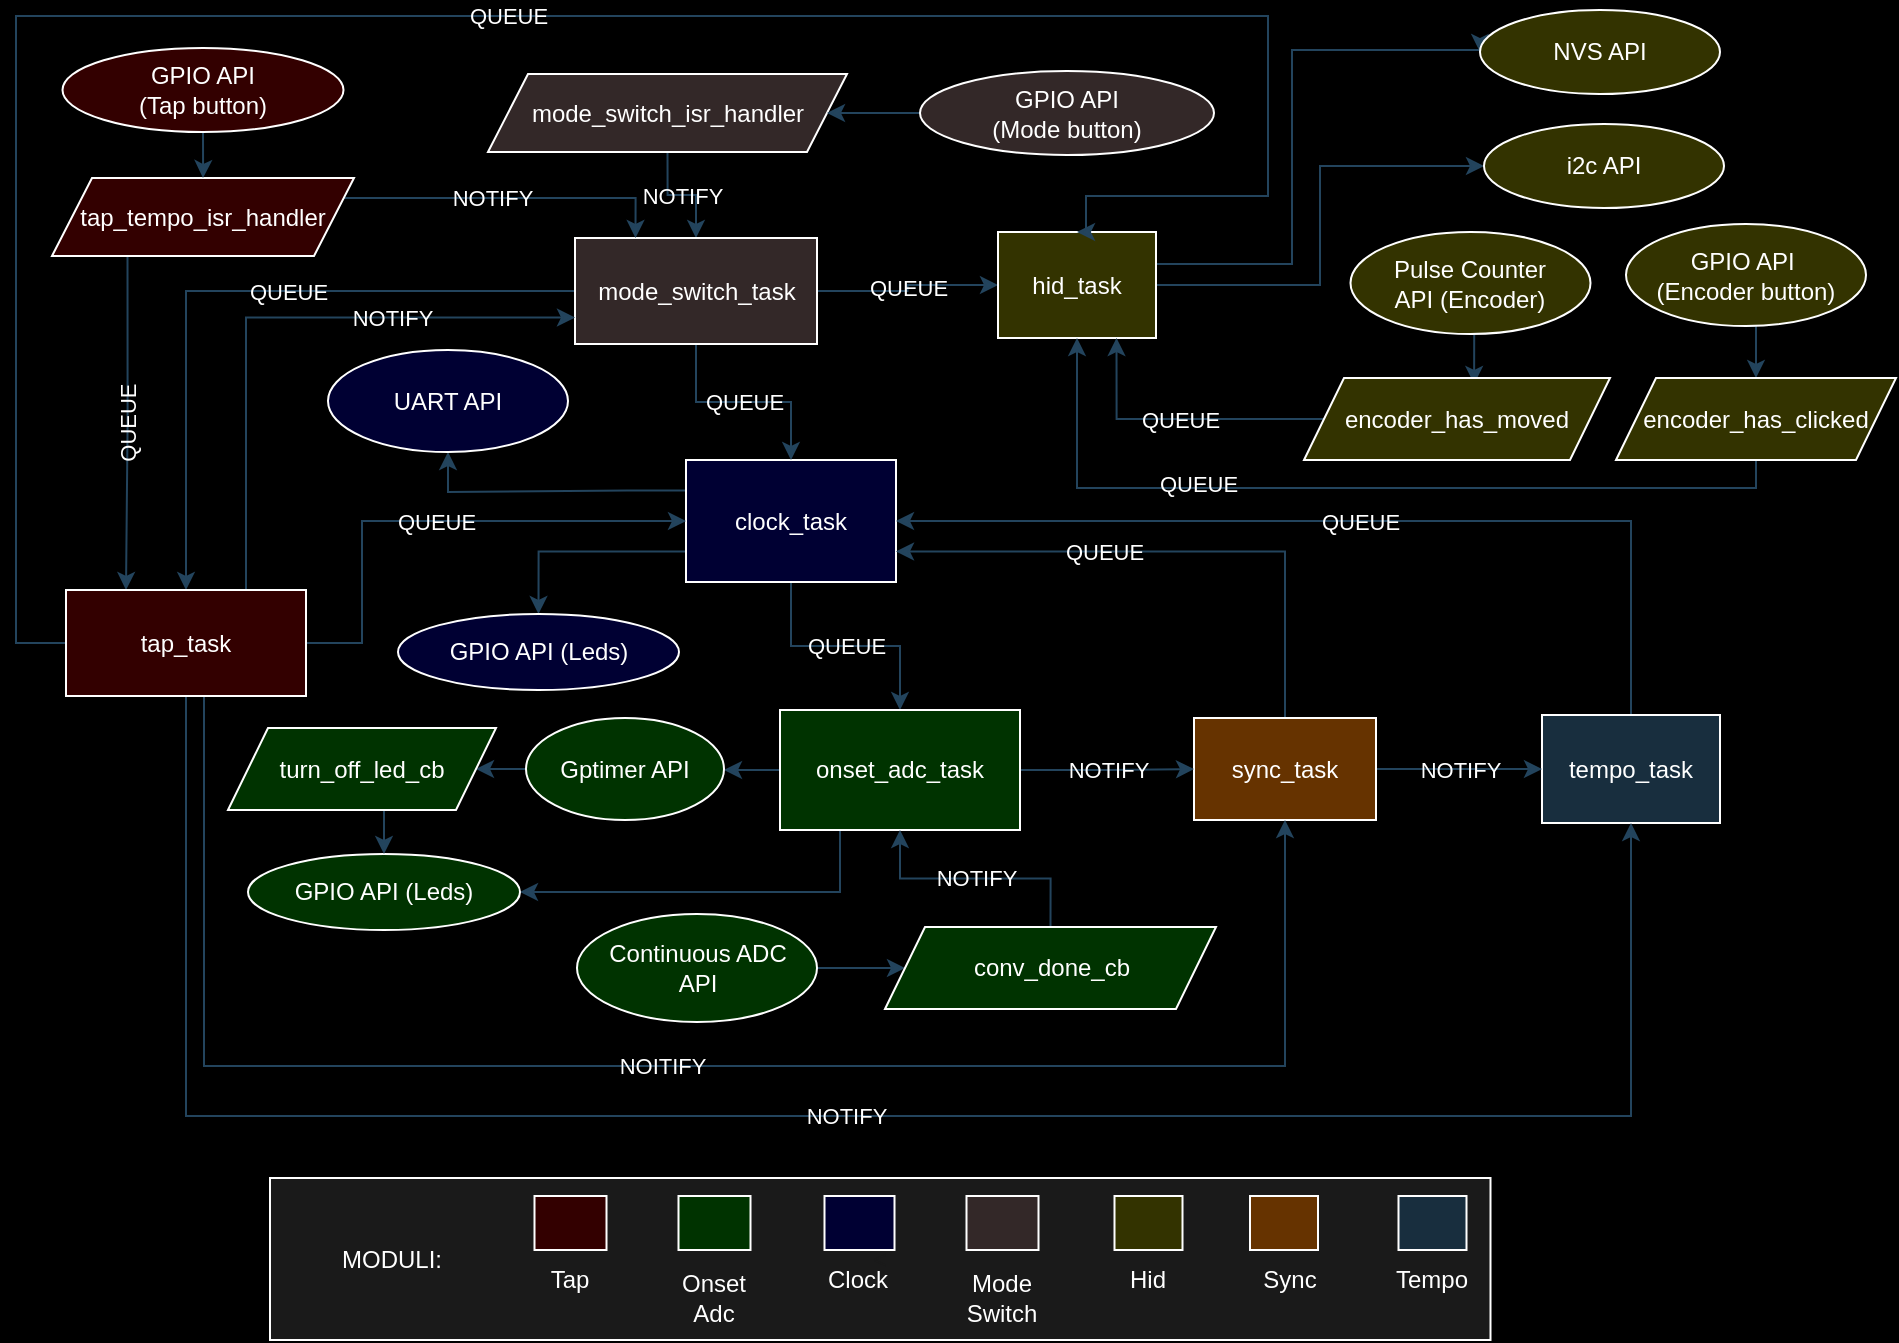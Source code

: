 <mxfile version="21.7.2" type="github">
  <diagram name="Page-1" id="CPWN5bza4g_s-4rd5Nbc">
    <mxGraphModel dx="1498" dy="1018" grid="0" gridSize="9" guides="1" tooltips="1" connect="1" arrows="1" fold="1" page="0" pageScale="1" pageWidth="850" pageHeight="1100" background="#000000" math="0" shadow="0">
      <root>
        <mxCell id="0" />
        <mxCell id="1" parent="0" />
        <mxCell id="bAQgO3kXSDWkhejjoUh2-17" value="&amp;lt;" style="rounded=0;whiteSpace=wrap;html=1;fontColor=#1A1A1A;fillColor=#1A1A1A;strokeColor=#FFFFFF;" parent="1" vertex="1">
          <mxGeometry x="44" y="509" width="610.25" height="81" as="geometry" />
        </mxCell>
        <mxCell id="1VQwGabYHdRYnuA2fcr5-16" value="QUEUE" style="edgeStyle=orthogonalEdgeStyle;rounded=0;orthogonalLoop=1;jettySize=auto;html=1;exitX=0.5;exitY=1;exitDx=0;exitDy=0;entryX=0.5;entryY=0;entryDx=0;entryDy=0;labelBackgroundColor=none;fontColor=#FFFFFF;strokeColor=#23445D;" parent="1" source="xJE35Gng4KRntIkckdr7-1" target="xJE35Gng4KRntIkckdr7-5" edge="1">
          <mxGeometry relative="1" as="geometry" />
        </mxCell>
        <mxCell id="1VQwGabYHdRYnuA2fcr5-43" style="edgeStyle=orthogonalEdgeStyle;rounded=0;orthogonalLoop=1;jettySize=auto;html=1;exitX=0;exitY=0.25;exitDx=0;exitDy=0;entryX=0.5;entryY=1;entryDx=0;entryDy=0;labelBackgroundColor=none;fontColor=#FFFFFF;strokeColor=#23445D;" parent="1" source="xJE35Gng4KRntIkckdr7-1" target="1VQwGabYHdRYnuA2fcr5-27" edge="1">
          <mxGeometry relative="1" as="geometry" />
        </mxCell>
        <mxCell id="HniZu6v92CHcr_uCVzVA-16" style="edgeStyle=orthogonalEdgeStyle;rounded=0;orthogonalLoop=1;jettySize=auto;html=1;exitX=0;exitY=0.75;exitDx=0;exitDy=0;entryX=0.5;entryY=0;entryDx=0;entryDy=0;labelBackgroundColor=none;fontColor=#FFFFFF;strokeColor=#23445D;" parent="1" source="xJE35Gng4KRntIkckdr7-1" target="1VQwGabYHdRYnuA2fcr5-17" edge="1">
          <mxGeometry relative="1" as="geometry" />
        </mxCell>
        <mxCell id="xJE35Gng4KRntIkckdr7-1" value="clock_task" style="rounded=0;whiteSpace=wrap;html=1;labelBackgroundColor=none;fontColor=#FFFFFF;fillColor=#000033;strokeColor=#FFFFFF;" parent="1" vertex="1">
          <mxGeometry x="252" y="150" width="105" height="61" as="geometry" />
        </mxCell>
        <mxCell id="xJE35Gng4KRntIkckdr7-19" value="QUEUE" style="edgeStyle=orthogonalEdgeStyle;rounded=0;orthogonalLoop=1;jettySize=auto;html=1;exitX=1;exitY=0.5;exitDx=0;exitDy=0;entryX=0;entryY=0.5;entryDx=0;entryDy=0;labelBackgroundColor=none;fontColor=#FFFFFF;strokeColor=#23445D;" parent="1" source="1VQwGabYHdRYnuA2fcr5-2" target="xJE35Gng4KRntIkckdr7-6" edge="1">
          <mxGeometry relative="1" as="geometry" />
        </mxCell>
        <mxCell id="1VQwGabYHdRYnuA2fcr5-3" value="NOTIFY" style="edgeStyle=orthogonalEdgeStyle;rounded=0;orthogonalLoop=1;jettySize=auto;html=1;exitX=0.5;exitY=1;exitDx=0;exitDy=0;labelBackgroundColor=none;fontColor=#FFFFFF;strokeColor=#23445D;" parent="1" source="xJE35Gng4KRntIkckdr7-2" target="1VQwGabYHdRYnuA2fcr5-2" edge="1">
          <mxGeometry relative="1" as="geometry" />
        </mxCell>
        <mxCell id="xJE35Gng4KRntIkckdr7-2" value="mode_switch_isr_handler" style="shape=parallelogram;perimeter=parallelogramPerimeter;whiteSpace=wrap;html=1;fixedSize=1;labelBackgroundColor=none;fontColor=#FFFFFF;fillColor=#332828;strokeColor=#FFFFFF;rounded=0;" parent="1" vertex="1">
          <mxGeometry x="153" y="-43" width="179.5" height="39" as="geometry" />
        </mxCell>
        <mxCell id="xJE35Gng4KRntIkckdr7-17" value="QUEUE" style="edgeStyle=orthogonalEdgeStyle;rounded=0;orthogonalLoop=1;jettySize=auto;html=1;exitX=0.5;exitY=0;exitDx=0;exitDy=0;entryX=1;entryY=0.5;entryDx=0;entryDy=0;labelBackgroundColor=none;fontColor=#FFFFFF;strokeColor=#23445D;" parent="1" source="xJE35Gng4KRntIkckdr7-3" target="xJE35Gng4KRntIkckdr7-1" edge="1">
          <mxGeometry relative="1" as="geometry" />
        </mxCell>
        <mxCell id="xJE35Gng4KRntIkckdr7-3" value="tempo_task" style="rounded=0;whiteSpace=wrap;html=1;labelBackgroundColor=none;fontColor=#FFFFFF;fillColor=#182E3E;strokeColor=#FFFFFF;" parent="1" vertex="1">
          <mxGeometry x="680" y="277.5" width="89" height="54" as="geometry" />
        </mxCell>
        <mxCell id="xJE35Gng4KRntIkckdr7-16" value="NOTIFY" style="edgeStyle=orthogonalEdgeStyle;rounded=0;orthogonalLoop=1;jettySize=auto;html=1;exitX=1;exitY=0.5;exitDx=0;exitDy=0;entryX=0;entryY=0.5;entryDx=0;entryDy=0;labelBackgroundColor=none;fontColor=#FFFFFF;strokeColor=#23445D;" parent="1" source="xJE35Gng4KRntIkckdr7-4" target="xJE35Gng4KRntIkckdr7-3" edge="1">
          <mxGeometry relative="1" as="geometry" />
        </mxCell>
        <mxCell id="xJE35Gng4KRntIkckdr7-18" value="QUEUE" style="edgeStyle=orthogonalEdgeStyle;rounded=0;orthogonalLoop=1;jettySize=auto;html=1;exitX=0.5;exitY=0;exitDx=0;exitDy=0;entryX=1;entryY=0.75;entryDx=0;entryDy=0;labelBackgroundColor=none;fontColor=#FFFFFF;strokeColor=#23445D;" parent="1" source="xJE35Gng4KRntIkckdr7-4" target="xJE35Gng4KRntIkckdr7-1" edge="1">
          <mxGeometry x="0.251" relative="1" as="geometry">
            <mxPoint as="offset" />
          </mxGeometry>
        </mxCell>
        <mxCell id="xJE35Gng4KRntIkckdr7-4" value="sync_task" style="rounded=0;whiteSpace=wrap;html=1;labelBackgroundColor=none;fillColor=#663300;strokeColor=#FFFFFF;fontColor=#FFFFFF;" parent="1" vertex="1">
          <mxGeometry x="506" y="279" width="91" height="51" as="geometry" />
        </mxCell>
        <mxCell id="xJE35Gng4KRntIkckdr7-31" value="NOTIFY" style="edgeStyle=orthogonalEdgeStyle;rounded=0;orthogonalLoop=1;jettySize=auto;html=1;exitX=1;exitY=0.5;exitDx=0;exitDy=0;entryX=0;entryY=0.5;entryDx=0;entryDy=0;labelBackgroundColor=none;fontColor=#FFFFFF;strokeColor=#23445D;" parent="1" source="xJE35Gng4KRntIkckdr7-5" target="xJE35Gng4KRntIkckdr7-4" edge="1">
          <mxGeometry relative="1" as="geometry" />
        </mxCell>
        <mxCell id="1VQwGabYHdRYnuA2fcr5-34" style="edgeStyle=orthogonalEdgeStyle;rounded=0;orthogonalLoop=1;jettySize=auto;html=1;exitX=0;exitY=0.5;exitDx=0;exitDy=0;entryX=1;entryY=0.5;entryDx=0;entryDy=0;labelBackgroundColor=none;fontColor=#FFFFFF;strokeColor=#23445D;" parent="1" source="xJE35Gng4KRntIkckdr7-5" target="1VQwGabYHdRYnuA2fcr5-20" edge="1">
          <mxGeometry relative="1" as="geometry" />
        </mxCell>
        <mxCell id="1VQwGabYHdRYnuA2fcr5-40" style="edgeStyle=orthogonalEdgeStyle;rounded=0;orthogonalLoop=1;jettySize=auto;html=1;exitX=0.25;exitY=1;exitDx=0;exitDy=0;entryX=1;entryY=0.5;entryDx=0;entryDy=0;labelBackgroundColor=none;fontColor=#FFFFFF;strokeColor=#23445D;" parent="1" source="xJE35Gng4KRntIkckdr7-5" target="1VQwGabYHdRYnuA2fcr5-19" edge="1">
          <mxGeometry relative="1" as="geometry" />
        </mxCell>
        <mxCell id="xJE35Gng4KRntIkckdr7-5" value="onset_adc_task" style="rounded=0;whiteSpace=wrap;html=1;labelBackgroundColor=none;fontColor=#FFFFFF;fillColor=#003300;strokeColor=#FFFFFF;" parent="1" vertex="1">
          <mxGeometry x="299" y="275" width="120" height="60" as="geometry" />
        </mxCell>
        <mxCell id="1VQwGabYHdRYnuA2fcr5-25" style="edgeStyle=orthogonalEdgeStyle;rounded=0;orthogonalLoop=1;jettySize=auto;html=1;exitX=1;exitY=0.5;exitDx=0;exitDy=0;entryX=0;entryY=0.5;entryDx=0;entryDy=0;labelBackgroundColor=none;fontColor=#FFFFFF;strokeColor=#23445D;" parent="1" source="xJE35Gng4KRntIkckdr7-6" target="1VQwGabYHdRYnuA2fcr5-24" edge="1">
          <mxGeometry relative="1" as="geometry" />
        </mxCell>
        <mxCell id="moEbLZlEv98gQyUkoGMg-2" style="edgeStyle=orthogonalEdgeStyle;rounded=0;orthogonalLoop=1;jettySize=auto;html=1;exitX=1;exitY=0.25;exitDx=0;exitDy=0;entryX=0;entryY=0.5;entryDx=0;entryDy=0;labelBackgroundColor=none;fontColor=#FFFFFF;strokeColor=#23445D;" parent="1" source="xJE35Gng4KRntIkckdr7-6" target="moEbLZlEv98gQyUkoGMg-1" edge="1">
          <mxGeometry relative="1" as="geometry">
            <Array as="points">
              <mxPoint x="555" y="52" />
              <mxPoint x="555" y="-55" />
            </Array>
          </mxGeometry>
        </mxCell>
        <mxCell id="xJE35Gng4KRntIkckdr7-6" value="hid_task" style="rounded=0;whiteSpace=wrap;html=1;labelBackgroundColor=none;fontColor=#FFFFFF;fillColor=#333300;strokeColor=#FFFFFF;" parent="1" vertex="1">
          <mxGeometry x="408" y="36" width="79" height="53" as="geometry" />
        </mxCell>
        <mxCell id="88S4lRFHgeVLfDE4VrQQ-7" style="edgeStyle=orthogonalEdgeStyle;rounded=0;orthogonalLoop=1;jettySize=auto;html=1;exitX=0.5;exitY=1;exitDx=0;exitDy=0;entryX=0.556;entryY=0.073;entryDx=0;entryDy=0;entryPerimeter=0;strokeColor=#23445D;labelBackgroundColor=none;fontColor=#FFFFFF;" edge="1" parent="1" source="xJE35Gng4KRntIkckdr7-7" target="xJE35Gng4KRntIkckdr7-10">
          <mxGeometry relative="1" as="geometry" />
        </mxCell>
        <mxCell id="xJE35Gng4KRntIkckdr7-7" value="&lt;div&gt;Pulse Counter&lt;/div&gt;&lt;div&gt;API (Encoder)&lt;br&gt;&lt;/div&gt;" style="ellipse;whiteSpace=wrap;html=1;labelBackgroundColor=none;fontColor=#FFFFFF;fillColor=#333300;strokeColor=#FFFFFF;" parent="1" vertex="1">
          <mxGeometry x="584.25" y="36" width="120" height="51" as="geometry" />
        </mxCell>
        <mxCell id="xJE35Gng4KRntIkckdr7-34" style="edgeStyle=orthogonalEdgeStyle;rounded=0;orthogonalLoop=1;jettySize=auto;html=1;exitX=1;exitY=0.5;exitDx=0;exitDy=0;entryX=0;entryY=0.5;entryDx=0;entryDy=0;labelBackgroundColor=none;fontColor=#FFFFFF;strokeColor=#23445D;" parent="1" source="xJE35Gng4KRntIkckdr7-8" target="xJE35Gng4KRntIkckdr7-12" edge="1">
          <mxGeometry relative="1" as="geometry" />
        </mxCell>
        <mxCell id="xJE35Gng4KRntIkckdr7-8" value="&lt;div&gt;Continuous ADC&lt;/div&gt;&lt;div&gt;API&lt;br&gt;&lt;/div&gt;" style="ellipse;whiteSpace=wrap;html=1;labelBackgroundColor=none;fontColor=#FFFFFF;fillColor=#003300;strokeColor=#FFFFFF;" parent="1" vertex="1">
          <mxGeometry x="197.5" y="377" width="120" height="54" as="geometry" />
        </mxCell>
        <mxCell id="88S4lRFHgeVLfDE4VrQQ-10" value="QUEUE" style="edgeStyle=orthogonalEdgeStyle;rounded=0;orthogonalLoop=1;jettySize=auto;html=1;exitX=0;exitY=0.5;exitDx=0;exitDy=0;entryX=0.75;entryY=1;entryDx=0;entryDy=0;strokeColor=#23445D;labelBackgroundColor=none;fontColor=#FFFFFF;" edge="1" parent="1" source="xJE35Gng4KRntIkckdr7-10" target="xJE35Gng4KRntIkckdr7-6">
          <mxGeometry relative="1" as="geometry" />
        </mxCell>
        <mxCell id="xJE35Gng4KRntIkckdr7-10" value="encoder_has_moved" style="shape=parallelogram;perimeter=parallelogramPerimeter;whiteSpace=wrap;html=1;fixedSize=1;labelBackgroundColor=none;fontColor=#FFFFFF;fillColor=#333300;strokeColor=#FFFFFF;" parent="1" vertex="1">
          <mxGeometry x="561" y="109" width="153" height="41" as="geometry" />
        </mxCell>
        <mxCell id="xJE35Gng4KRntIkckdr7-27" value="NOTIFY" style="edgeStyle=orthogonalEdgeStyle;rounded=0;orthogonalLoop=1;jettySize=auto;html=1;exitX=0.5;exitY=0;exitDx=0;exitDy=0;entryX=0.5;entryY=1;entryDx=0;entryDy=0;labelBackgroundColor=none;fontColor=#FFFFFF;strokeColor=#23445D;" parent="1" source="xJE35Gng4KRntIkckdr7-12" target="xJE35Gng4KRntIkckdr7-5" edge="1">
          <mxGeometry relative="1" as="geometry" />
        </mxCell>
        <mxCell id="xJE35Gng4KRntIkckdr7-12" value="conv_done_cb" style="shape=parallelogram;perimeter=parallelogramPerimeter;whiteSpace=wrap;html=1;fixedSize=1;labelBackgroundColor=none;fontColor=#FFFFFF;fillColor=#003300;strokeColor=#FFFFFF;" parent="1" vertex="1">
          <mxGeometry x="351.5" y="383.5" width="165.5" height="41" as="geometry" />
        </mxCell>
        <mxCell id="1VQwGabYHdRYnuA2fcr5-50" value="QUEUE" style="edgeStyle=orthogonalEdgeStyle;rounded=0;orthogonalLoop=1;jettySize=auto;html=1;exitX=0;exitY=0.5;exitDx=0;exitDy=0;labelBackgroundColor=none;fontColor=#FFFFFF;strokeColor=#23445D;" parent="1" source="1VQwGabYHdRYnuA2fcr5-2" target="1VQwGabYHdRYnuA2fcr5-1" edge="1">
          <mxGeometry x="-0.166" relative="1" as="geometry">
            <mxPoint as="offset" />
          </mxGeometry>
        </mxCell>
        <mxCell id="HniZu6v92CHcr_uCVzVA-15" value="QUEUE" style="edgeStyle=orthogonalEdgeStyle;rounded=0;orthogonalLoop=1;jettySize=auto;html=1;exitX=0.5;exitY=1;exitDx=0;exitDy=0;labelBackgroundColor=none;fontColor=#FFFFFF;strokeColor=#23445D;" parent="1" source="1VQwGabYHdRYnuA2fcr5-2" target="xJE35Gng4KRntIkckdr7-1" edge="1">
          <mxGeometry relative="1" as="geometry" />
        </mxCell>
        <mxCell id="1VQwGabYHdRYnuA2fcr5-2" value="mode_switch_task" style="rounded=0;whiteSpace=wrap;html=1;labelBackgroundColor=none;fontColor=#FFFFFF;fillColor=#332828;strokeColor=#FFFFFF;" parent="1" vertex="1">
          <mxGeometry x="196.5" y="39" width="121" height="53" as="geometry" />
        </mxCell>
        <mxCell id="1VQwGabYHdRYnuA2fcr5-9" style="edgeStyle=orthogonalEdgeStyle;rounded=0;orthogonalLoop=1;jettySize=auto;html=1;entryX=1;entryY=0.5;entryDx=0;entryDy=0;labelBackgroundColor=none;fontColor=#FFFFFF;strokeColor=#23445D;" parent="1" source="1VQwGabYHdRYnuA2fcr5-8" target="xJE35Gng4KRntIkckdr7-2" edge="1">
          <mxGeometry relative="1" as="geometry" />
        </mxCell>
        <mxCell id="1VQwGabYHdRYnuA2fcr5-8" value="&lt;div&gt;GPIO API&lt;/div&gt;&lt;div&gt;(Mode button)&lt;br&gt;&lt;/div&gt;" style="ellipse;whiteSpace=wrap;html=1;labelBackgroundColor=none;fontColor=#FFFFFF;fillColor=#332828;strokeColor=#FFFFFF;" parent="1" vertex="1">
          <mxGeometry x="369" y="-44.5" width="147" height="42" as="geometry" />
        </mxCell>
        <mxCell id="1VQwGabYHdRYnuA2fcr5-47" value="NOTIFY" style="edgeStyle=orthogonalEdgeStyle;rounded=0;orthogonalLoop=1;jettySize=auto;html=1;exitX=1;exitY=0.5;exitDx=0;exitDy=0;entryX=0.25;entryY=0;entryDx=0;entryDy=0;labelBackgroundColor=none;fontColor=#FFFFFF;strokeColor=#23445D;" parent="1" source="1VQwGabYHdRYnuA2fcr5-12" target="1VQwGabYHdRYnuA2fcr5-2" edge="1">
          <mxGeometry relative="1" as="geometry">
            <Array as="points">
              <mxPoint x="74" y="19" />
              <mxPoint x="227" y="19" />
            </Array>
          </mxGeometry>
        </mxCell>
        <mxCell id="1VQwGabYHdRYnuA2fcr5-53" value="QUEUE" style="edgeStyle=orthogonalEdgeStyle;rounded=0;orthogonalLoop=1;jettySize=auto;html=1;exitX=0.25;exitY=1;exitDx=0;exitDy=0;entryX=0.25;entryY=0;entryDx=0;entryDy=0;horizontal=0;labelBackgroundColor=none;fontColor=#FFFFFF;strokeColor=#23445D;" parent="1" source="1VQwGabYHdRYnuA2fcr5-12" target="1VQwGabYHdRYnuA2fcr5-1" edge="1">
          <mxGeometry relative="1" as="geometry" />
        </mxCell>
        <mxCell id="1VQwGabYHdRYnuA2fcr5-12" value="tap_tempo_isr_handler" style="shape=parallelogram;perimeter=parallelogramPerimeter;whiteSpace=wrap;html=1;fixedSize=1;labelBackgroundColor=none;fontColor=#FFFFFF;fillColor=#330000;strokeColor=#FFFFFF;" parent="1" vertex="1">
          <mxGeometry x="-65" y="9" width="151" height="39" as="geometry" />
        </mxCell>
        <mxCell id="1VQwGabYHdRYnuA2fcr5-15" style="edgeStyle=orthogonalEdgeStyle;rounded=0;orthogonalLoop=1;jettySize=auto;html=1;entryX=0.5;entryY=0;entryDx=0;entryDy=0;labelBackgroundColor=none;fontColor=#FFFFFF;strokeColor=#23445D;" parent="1" source="1VQwGabYHdRYnuA2fcr5-14" target="1VQwGabYHdRYnuA2fcr5-12" edge="1">
          <mxGeometry relative="1" as="geometry" />
        </mxCell>
        <mxCell id="1VQwGabYHdRYnuA2fcr5-14" value="&lt;div&gt;GPIO API&lt;/div&gt;&lt;div&gt;(Tap button)&lt;br&gt;&lt;/div&gt;" style="ellipse;whiteSpace=wrap;html=1;labelBackgroundColor=none;fontColor=#FFFFFF;fillColor=#330000;strokeColor=#FFFFFF;" parent="1" vertex="1">
          <mxGeometry x="-59.75" y="-56" width="140.5" height="42" as="geometry" />
        </mxCell>
        <mxCell id="1VQwGabYHdRYnuA2fcr5-17" value="GPIO API (Leds)" style="ellipse;whiteSpace=wrap;html=1;labelBackgroundColor=none;fontColor=#FFFFFF;fillColor=#000033;strokeColor=#FFFFFF;" parent="1" vertex="1">
          <mxGeometry x="108" y="227" width="140.5" height="38" as="geometry" />
        </mxCell>
        <mxCell id="1VQwGabYHdRYnuA2fcr5-19" value="GPIO API (Leds)" style="ellipse;whiteSpace=wrap;html=1;labelBackgroundColor=none;fontColor=#FFFFFF;fillColor=#003300;strokeColor=#FFFFFF;" parent="1" vertex="1">
          <mxGeometry x="33" y="347" width="136" height="38" as="geometry" />
        </mxCell>
        <mxCell id="1VQwGabYHdRYnuA2fcr5-32" style="edgeStyle=orthogonalEdgeStyle;rounded=0;orthogonalLoop=1;jettySize=auto;html=1;exitX=0;exitY=0.5;exitDx=0;exitDy=0;entryX=1;entryY=0.5;entryDx=0;entryDy=0;labelBackgroundColor=none;fontColor=#FFFFFF;strokeColor=#23445D;" parent="1" source="1VQwGabYHdRYnuA2fcr5-20" target="1VQwGabYHdRYnuA2fcr5-21" edge="1">
          <mxGeometry relative="1" as="geometry" />
        </mxCell>
        <mxCell id="1VQwGabYHdRYnuA2fcr5-20" value="Gptimer API" style="ellipse;whiteSpace=wrap;html=1;labelBackgroundColor=none;fontColor=#FFFFFF;fillColor=#003300;strokeColor=#FFFFFF;" parent="1" vertex="1">
          <mxGeometry x="172" y="279" width="99" height="51" as="geometry" />
        </mxCell>
        <mxCell id="1VQwGabYHdRYnuA2fcr5-33" style="edgeStyle=orthogonalEdgeStyle;rounded=0;orthogonalLoop=1;jettySize=auto;html=1;exitX=0.5;exitY=1;exitDx=0;exitDy=0;entryX=0.5;entryY=0;entryDx=0;entryDy=0;labelBackgroundColor=none;fontColor=#FFFFFF;strokeColor=#23445D;" parent="1" source="1VQwGabYHdRYnuA2fcr5-21" target="1VQwGabYHdRYnuA2fcr5-19" edge="1">
          <mxGeometry relative="1" as="geometry" />
        </mxCell>
        <mxCell id="1VQwGabYHdRYnuA2fcr5-21" value="turn_off_led_cb" style="shape=parallelogram;perimeter=parallelogramPerimeter;whiteSpace=wrap;html=1;fixedSize=1;labelBackgroundColor=none;fontColor=#FFFFFF;fillColor=#003300;strokeColor=#FFFFFF;" parent="1" vertex="1">
          <mxGeometry x="23" y="284" width="134" height="41" as="geometry" />
        </mxCell>
        <mxCell id="1VQwGabYHdRYnuA2fcr5-24" value="i2c API" style="ellipse;whiteSpace=wrap;html=1;labelBackgroundColor=none;fontColor=#FFFFFF;fillColor=#333300;strokeColor=#FFFFFF;" parent="1" vertex="1">
          <mxGeometry x="651" y="-18" width="120" height="42" as="geometry" />
        </mxCell>
        <mxCell id="1VQwGabYHdRYnuA2fcr5-37" value="NOITIFY" style="edgeStyle=orthogonalEdgeStyle;rounded=0;orthogonalLoop=1;jettySize=auto;html=1;exitX=0.75;exitY=1;exitDx=0;exitDy=0;entryX=0.5;entryY=1;entryDx=0;entryDy=0;labelBackgroundColor=none;fontColor=#FFFFFF;strokeColor=#23445D;" parent="1" source="1VQwGabYHdRYnuA2fcr5-1" target="xJE35Gng4KRntIkckdr7-4" edge="1">
          <mxGeometry relative="1" as="geometry">
            <Array as="points">
              <mxPoint x="11" y="268" />
              <mxPoint x="11" y="453" />
              <mxPoint x="552" y="453" />
            </Array>
          </mxGeometry>
        </mxCell>
        <mxCell id="1VQwGabYHdRYnuA2fcr5-38" value="NOTIFY" style="edgeStyle=orthogonalEdgeStyle;rounded=0;orthogonalLoop=1;jettySize=auto;html=1;exitX=0.5;exitY=1;exitDx=0;exitDy=0;entryX=0.5;entryY=1;entryDx=0;entryDy=0;labelBackgroundColor=none;fontColor=#FFFFFF;strokeColor=#23445D;" parent="1" source="1VQwGabYHdRYnuA2fcr5-1" target="xJE35Gng4KRntIkckdr7-3" edge="1">
          <mxGeometry relative="1" as="geometry">
            <Array as="points">
              <mxPoint x="2" y="478" />
              <mxPoint x="724" y="478" />
            </Array>
          </mxGeometry>
        </mxCell>
        <mxCell id="1VQwGabYHdRYnuA2fcr5-46" value="&lt;div&gt;QUEUE&lt;/div&gt;" style="edgeStyle=orthogonalEdgeStyle;rounded=0;orthogonalLoop=1;jettySize=auto;html=1;exitX=0;exitY=0.5;exitDx=0;exitDy=0;entryX=0.5;entryY=0;entryDx=0;entryDy=0;labelBackgroundColor=none;fontColor=#FFFFFF;strokeColor=#23445D;" parent="1" source="1VQwGabYHdRYnuA2fcr5-1" target="xJE35Gng4KRntIkckdr7-6" edge="1">
          <mxGeometry relative="1" as="geometry">
            <Array as="points">
              <mxPoint x="-83" y="242" />
              <mxPoint x="-83" y="-72" />
              <mxPoint x="543" y="-72" />
              <mxPoint x="543" y="18" />
              <mxPoint x="452" y="18" />
            </Array>
          </mxGeometry>
        </mxCell>
        <mxCell id="HniZu6v92CHcr_uCVzVA-10" value="NOTIFY" style="edgeStyle=orthogonalEdgeStyle;rounded=0;orthogonalLoop=1;jettySize=auto;html=1;exitX=0.75;exitY=0;exitDx=0;exitDy=0;entryX=0;entryY=0.75;entryDx=0;entryDy=0;labelBackgroundColor=none;fontColor=#FFFFFF;strokeColor=#23445D;" parent="1" source="1VQwGabYHdRYnuA2fcr5-1" target="1VQwGabYHdRYnuA2fcr5-2" edge="1">
          <mxGeometry x="0.391" relative="1" as="geometry">
            <mxPoint as="offset" />
          </mxGeometry>
        </mxCell>
        <mxCell id="HniZu6v92CHcr_uCVzVA-14" value="QUEUE" style="edgeStyle=orthogonalEdgeStyle;rounded=0;orthogonalLoop=1;jettySize=auto;html=1;exitX=1;exitY=0.5;exitDx=0;exitDy=0;entryX=0;entryY=0.5;entryDx=0;entryDy=0;labelBackgroundColor=none;fontColor=#FFFFFF;strokeColor=#23445D;" parent="1" source="1VQwGabYHdRYnuA2fcr5-1" target="xJE35Gng4KRntIkckdr7-1" edge="1">
          <mxGeometry relative="1" as="geometry">
            <Array as="points">
              <mxPoint x="90" y="241" />
              <mxPoint x="90" y="181" />
            </Array>
          </mxGeometry>
        </mxCell>
        <mxCell id="1VQwGabYHdRYnuA2fcr5-1" value="tap_task" style="rounded=0;whiteSpace=wrap;html=1;labelBackgroundColor=none;fontColor=#FFFFFF;fillColor=#330000;strokeColor=#FFFFFF;" parent="1" vertex="1">
          <mxGeometry x="-58" y="215" width="120" height="53" as="geometry" />
        </mxCell>
        <mxCell id="1VQwGabYHdRYnuA2fcr5-27" value="UART API" style="ellipse;whiteSpace=wrap;html=1;labelBackgroundColor=none;fontColor=#FFFFFF;fillColor=#000033;strokeColor=#FFFFFF;" parent="1" vertex="1">
          <mxGeometry x="73" y="95" width="120" height="51" as="geometry" />
        </mxCell>
        <mxCell id="moEbLZlEv98gQyUkoGMg-1" value="NVS API" style="ellipse;whiteSpace=wrap;html=1;labelBackgroundColor=none;fontColor=#FFFFFF;fillColor=#333300;strokeColor=#FFFFFF;" parent="1" vertex="1">
          <mxGeometry x="649" y="-75" width="120" height="42" as="geometry" />
        </mxCell>
        <mxCell id="88S4lRFHgeVLfDE4VrQQ-6" style="edgeStyle=orthogonalEdgeStyle;rounded=0;orthogonalLoop=1;jettySize=auto;html=1;exitX=0.5;exitY=1;exitDx=0;exitDy=0;entryX=0.5;entryY=0;entryDx=0;entryDy=0;strokeColor=#23445D;labelBackgroundColor=none;fontColor=#FFFFFF;" edge="1" parent="1" source="HniZu6v92CHcr_uCVzVA-5" target="88S4lRFHgeVLfDE4VrQQ-5">
          <mxGeometry relative="1" as="geometry" />
        </mxCell>
        <mxCell id="HniZu6v92CHcr_uCVzVA-5" value="&lt;div&gt;GPIO API&amp;nbsp;&lt;/div&gt;&lt;div&gt;(Encoder button)&lt;/div&gt;" style="ellipse;whiteSpace=wrap;html=1;labelBackgroundColor=none;fontColor=#FFFFFF;fillColor=#333300;strokeColor=#FFFFFF;" parent="1" vertex="1">
          <mxGeometry x="722" y="32" width="120" height="51" as="geometry" />
        </mxCell>
        <mxCell id="bAQgO3kXSDWkhejjoUh2-1" value="" style="rounded=0;whiteSpace=wrap;html=1;labelBackgroundColor=none;fontColor=#FFFFFF;fillColor=#330000;strokeColor=#FFFFFF;" parent="1" vertex="1">
          <mxGeometry x="176.25" y="518" width="36" height="27" as="geometry" />
        </mxCell>
        <mxCell id="bAQgO3kXSDWkhejjoUh2-2" value="" style="rounded=0;whiteSpace=wrap;html=1;labelBackgroundColor=none;fontColor=#FFFFFF;fillColor=#003300;strokeColor=#FFFFFF;" parent="1" vertex="1">
          <mxGeometry x="248.25" y="518" width="36" height="27" as="geometry" />
        </mxCell>
        <mxCell id="bAQgO3kXSDWkhejjoUh2-3" value="" style="rounded=0;whiteSpace=wrap;html=1;labelBackgroundColor=none;fontColor=#FFFFFF;fillColor=#000033;strokeColor=#FFFFFF;" parent="1" vertex="1">
          <mxGeometry x="321.25" y="518" width="35" height="27" as="geometry" />
        </mxCell>
        <mxCell id="bAQgO3kXSDWkhejjoUh2-4" value="" style="rounded=0;whiteSpace=wrap;html=1;labelBackgroundColor=none;fontColor=#FFFFFF;fillColor=#332828;strokeColor=#FFFFFF;" parent="1" vertex="1">
          <mxGeometry x="392.25" y="518" width="36" height="27" as="geometry" />
        </mxCell>
        <mxCell id="bAQgO3kXSDWkhejjoUh2-5" value="" style="rounded=0;whiteSpace=wrap;html=1;labelBackgroundColor=none;fontColor=#FFFFFF;fillColor=#333300;strokeColor=#FFFFFF;" parent="1" vertex="1">
          <mxGeometry x="466.25" y="518" width="34" height="27" as="geometry" />
        </mxCell>
        <mxCell id="bAQgO3kXSDWkhejjoUh2-7" value="" style="rounded=0;whiteSpace=wrap;html=1;labelBackgroundColor=none;fontColor=#FFFFFF;fillColor=#182E3E;strokeColor=#FFFFFF;" parent="1" vertex="1">
          <mxGeometry x="608.25" y="518" width="34" height="27" as="geometry" />
        </mxCell>
        <mxCell id="bAQgO3kXSDWkhejjoUh2-10" value="Tap" style="text;html=1;strokeColor=none;fillColor=none;align=center;verticalAlign=middle;whiteSpace=wrap;rounded=0;fontColor=#FFFFFF;" parent="1" vertex="1">
          <mxGeometry x="164.25" y="545" width="60" height="30" as="geometry" />
        </mxCell>
        <mxCell id="bAQgO3kXSDWkhejjoUh2-11" value="&lt;div&gt;Onset&lt;/div&gt;&lt;div&gt;Adc&lt;br&gt;&lt;/div&gt;" style="text;html=1;strokeColor=none;fillColor=none;align=center;verticalAlign=middle;whiteSpace=wrap;rounded=0;fontColor=#FFFFFF;" parent="1" vertex="1">
          <mxGeometry x="236.25" y="554" width="60" height="30" as="geometry" />
        </mxCell>
        <mxCell id="bAQgO3kXSDWkhejjoUh2-12" value="Clock" style="text;html=1;strokeColor=none;fillColor=none;align=center;verticalAlign=middle;whiteSpace=wrap;rounded=0;fontColor=#FFFFFF;" parent="1" vertex="1">
          <mxGeometry x="308.25" y="545" width="60" height="30" as="geometry" />
        </mxCell>
        <mxCell id="bAQgO3kXSDWkhejjoUh2-13" value="&lt;div&gt;Mode&lt;/div&gt;&lt;div&gt;Switch&lt;br&gt;&lt;/div&gt;" style="text;html=1;strokeColor=none;fillColor=none;align=center;verticalAlign=middle;whiteSpace=wrap;rounded=0;fontColor=#FFFFFF;" parent="1" vertex="1">
          <mxGeometry x="380.25" y="554" width="60" height="30" as="geometry" />
        </mxCell>
        <mxCell id="bAQgO3kXSDWkhejjoUh2-14" value="Hid" style="text;html=1;strokeColor=none;fillColor=none;align=center;verticalAlign=middle;whiteSpace=wrap;rounded=0;fontColor=#FFFFFF;" parent="1" vertex="1">
          <mxGeometry x="453.25" y="545" width="60" height="30" as="geometry" />
        </mxCell>
        <mxCell id="bAQgO3kXSDWkhejjoUh2-15" value="Sync" style="text;html=1;strokeColor=none;fillColor=none;align=center;verticalAlign=middle;whiteSpace=wrap;rounded=0;fontColor=#FFFFFF;" parent="1" vertex="1">
          <mxGeometry x="524.25" y="545" width="60" height="30" as="geometry" />
        </mxCell>
        <mxCell id="bAQgO3kXSDWkhejjoUh2-16" value="Tempo" style="text;html=1;strokeColor=none;fillColor=none;align=center;verticalAlign=middle;whiteSpace=wrap;rounded=0;fontColor=#FFFFFF;" parent="1" vertex="1">
          <mxGeometry x="595.25" y="545" width="60" height="30" as="geometry" />
        </mxCell>
        <mxCell id="88S4lRFHgeVLfDE4VrQQ-3" value="" style="rounded=0;whiteSpace=wrap;html=1;labelBackgroundColor=none;fontColor=#FFFFFF;fillColor=#663300;strokeColor=#FFFFFF;" vertex="1" parent="1">
          <mxGeometry x="534" y="518" width="34" height="27" as="geometry" />
        </mxCell>
        <mxCell id="88S4lRFHgeVLfDE4VrQQ-4" value="MODULI:" style="text;html=1;strokeColor=none;fillColor=none;align=center;verticalAlign=middle;whiteSpace=wrap;rounded=0;fontColor=#FFFFFF;" vertex="1" parent="1">
          <mxGeometry x="75" y="534.5" width="60" height="30" as="geometry" />
        </mxCell>
        <mxCell id="88S4lRFHgeVLfDE4VrQQ-8" value="QUEUE" style="edgeStyle=orthogonalEdgeStyle;rounded=0;orthogonalLoop=1;jettySize=auto;html=1;exitX=0.5;exitY=1;exitDx=0;exitDy=0;entryX=0.5;entryY=1;entryDx=0;entryDy=0;strokeColor=#23445D;labelBackgroundColor=none;fontColor=#FFFFFF;" edge="1" parent="1" source="88S4lRFHgeVLfDE4VrQQ-5" target="xJE35Gng4KRntIkckdr7-6">
          <mxGeometry x="0.371" y="-2" relative="1" as="geometry">
            <Array as="points">
              <mxPoint x="787" y="164" />
              <mxPoint x="448" y="164" />
            </Array>
            <mxPoint as="offset" />
          </mxGeometry>
        </mxCell>
        <mxCell id="88S4lRFHgeVLfDE4VrQQ-5" value="encoder_has_clicked" style="shape=parallelogram;perimeter=parallelogramPerimeter;whiteSpace=wrap;html=1;fixedSize=1;labelBackgroundColor=none;fontColor=#FFFFFF;fillColor=#333300;strokeColor=#FFFFFF;" vertex="1" parent="1">
          <mxGeometry x="717" y="109" width="140" height="41" as="geometry" />
        </mxCell>
      </root>
    </mxGraphModel>
  </diagram>
</mxfile>
